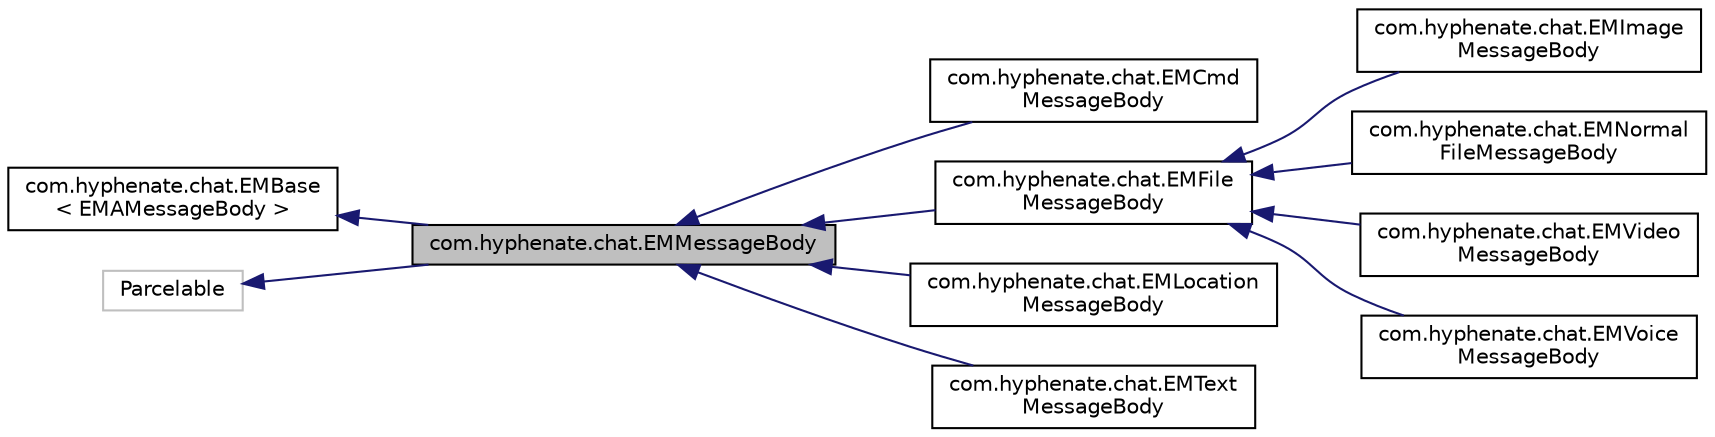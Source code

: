 digraph "com.hyphenate.chat.EMMessageBody"
{
  edge [fontname="Helvetica",fontsize="10",labelfontname="Helvetica",labelfontsize="10"];
  node [fontname="Helvetica",fontsize="10",shape=record];
  rankdir="LR";
  Node1 [label="com.hyphenate.chat.EMMessageBody",height=0.2,width=0.4,color="black", fillcolor="grey75", style="filled", fontcolor="black"];
  Node2 -> Node1 [dir="back",color="midnightblue",fontsize="10",style="solid",fontname="Helvetica"];
  Node2 [label="com.hyphenate.chat.EMBase\l\< EMAMessageBody \>",height=0.2,width=0.4,color="black", fillcolor="white", style="filled",URL="$classcom_1_1hyphenate_1_1chat_1_1EMBase.html"];
  Node3 -> Node1 [dir="back",color="midnightblue",fontsize="10",style="solid",fontname="Helvetica"];
  Node3 [label="Parcelable",height=0.2,width=0.4,color="grey75", fillcolor="white", style="filled"];
  Node1 -> Node4 [dir="back",color="midnightblue",fontsize="10",style="solid",fontname="Helvetica"];
  Node4 [label="com.hyphenate.chat.EMCmd\lMessageBody",height=0.2,width=0.4,color="black", fillcolor="white", style="filled",URL="$classcom_1_1hyphenate_1_1chat_1_1EMCmdMessageBody.html"];
  Node1 -> Node5 [dir="back",color="midnightblue",fontsize="10",style="solid",fontname="Helvetica"];
  Node5 [label="com.hyphenate.chat.EMFile\lMessageBody",height=0.2,width=0.4,color="black", fillcolor="white", style="filled",URL="$classcom_1_1hyphenate_1_1chat_1_1EMFileMessageBody.html"];
  Node5 -> Node6 [dir="back",color="midnightblue",fontsize="10",style="solid",fontname="Helvetica"];
  Node6 [label="com.hyphenate.chat.EMImage\lMessageBody",height=0.2,width=0.4,color="black", fillcolor="white", style="filled",URL="$classcom_1_1hyphenate_1_1chat_1_1EMImageMessageBody.html"];
  Node5 -> Node7 [dir="back",color="midnightblue",fontsize="10",style="solid",fontname="Helvetica"];
  Node7 [label="com.hyphenate.chat.EMNormal\lFileMessageBody",height=0.2,width=0.4,color="black", fillcolor="white", style="filled",URL="$classcom_1_1hyphenate_1_1chat_1_1EMNormalFileMessageBody.html"];
  Node5 -> Node8 [dir="back",color="midnightblue",fontsize="10",style="solid",fontname="Helvetica"];
  Node8 [label="com.hyphenate.chat.EMVideo\lMessageBody",height=0.2,width=0.4,color="black", fillcolor="white", style="filled",URL="$classcom_1_1hyphenate_1_1chat_1_1EMVideoMessageBody.html"];
  Node5 -> Node9 [dir="back",color="midnightblue",fontsize="10",style="solid",fontname="Helvetica"];
  Node9 [label="com.hyphenate.chat.EMVoice\lMessageBody",height=0.2,width=0.4,color="black", fillcolor="white", style="filled",URL="$classcom_1_1hyphenate_1_1chat_1_1EMVoiceMessageBody.html"];
  Node1 -> Node10 [dir="back",color="midnightblue",fontsize="10",style="solid",fontname="Helvetica"];
  Node10 [label="com.hyphenate.chat.EMLocation\lMessageBody",height=0.2,width=0.4,color="black", fillcolor="white", style="filled",URL="$classcom_1_1hyphenate_1_1chat_1_1EMLocationMessageBody.html"];
  Node1 -> Node11 [dir="back",color="midnightblue",fontsize="10",style="solid",fontname="Helvetica"];
  Node11 [label="com.hyphenate.chat.EMText\lMessageBody",height=0.2,width=0.4,color="black", fillcolor="white", style="filled",URL="$classcom_1_1hyphenate_1_1chat_1_1EMTextMessageBody.html"];
}
